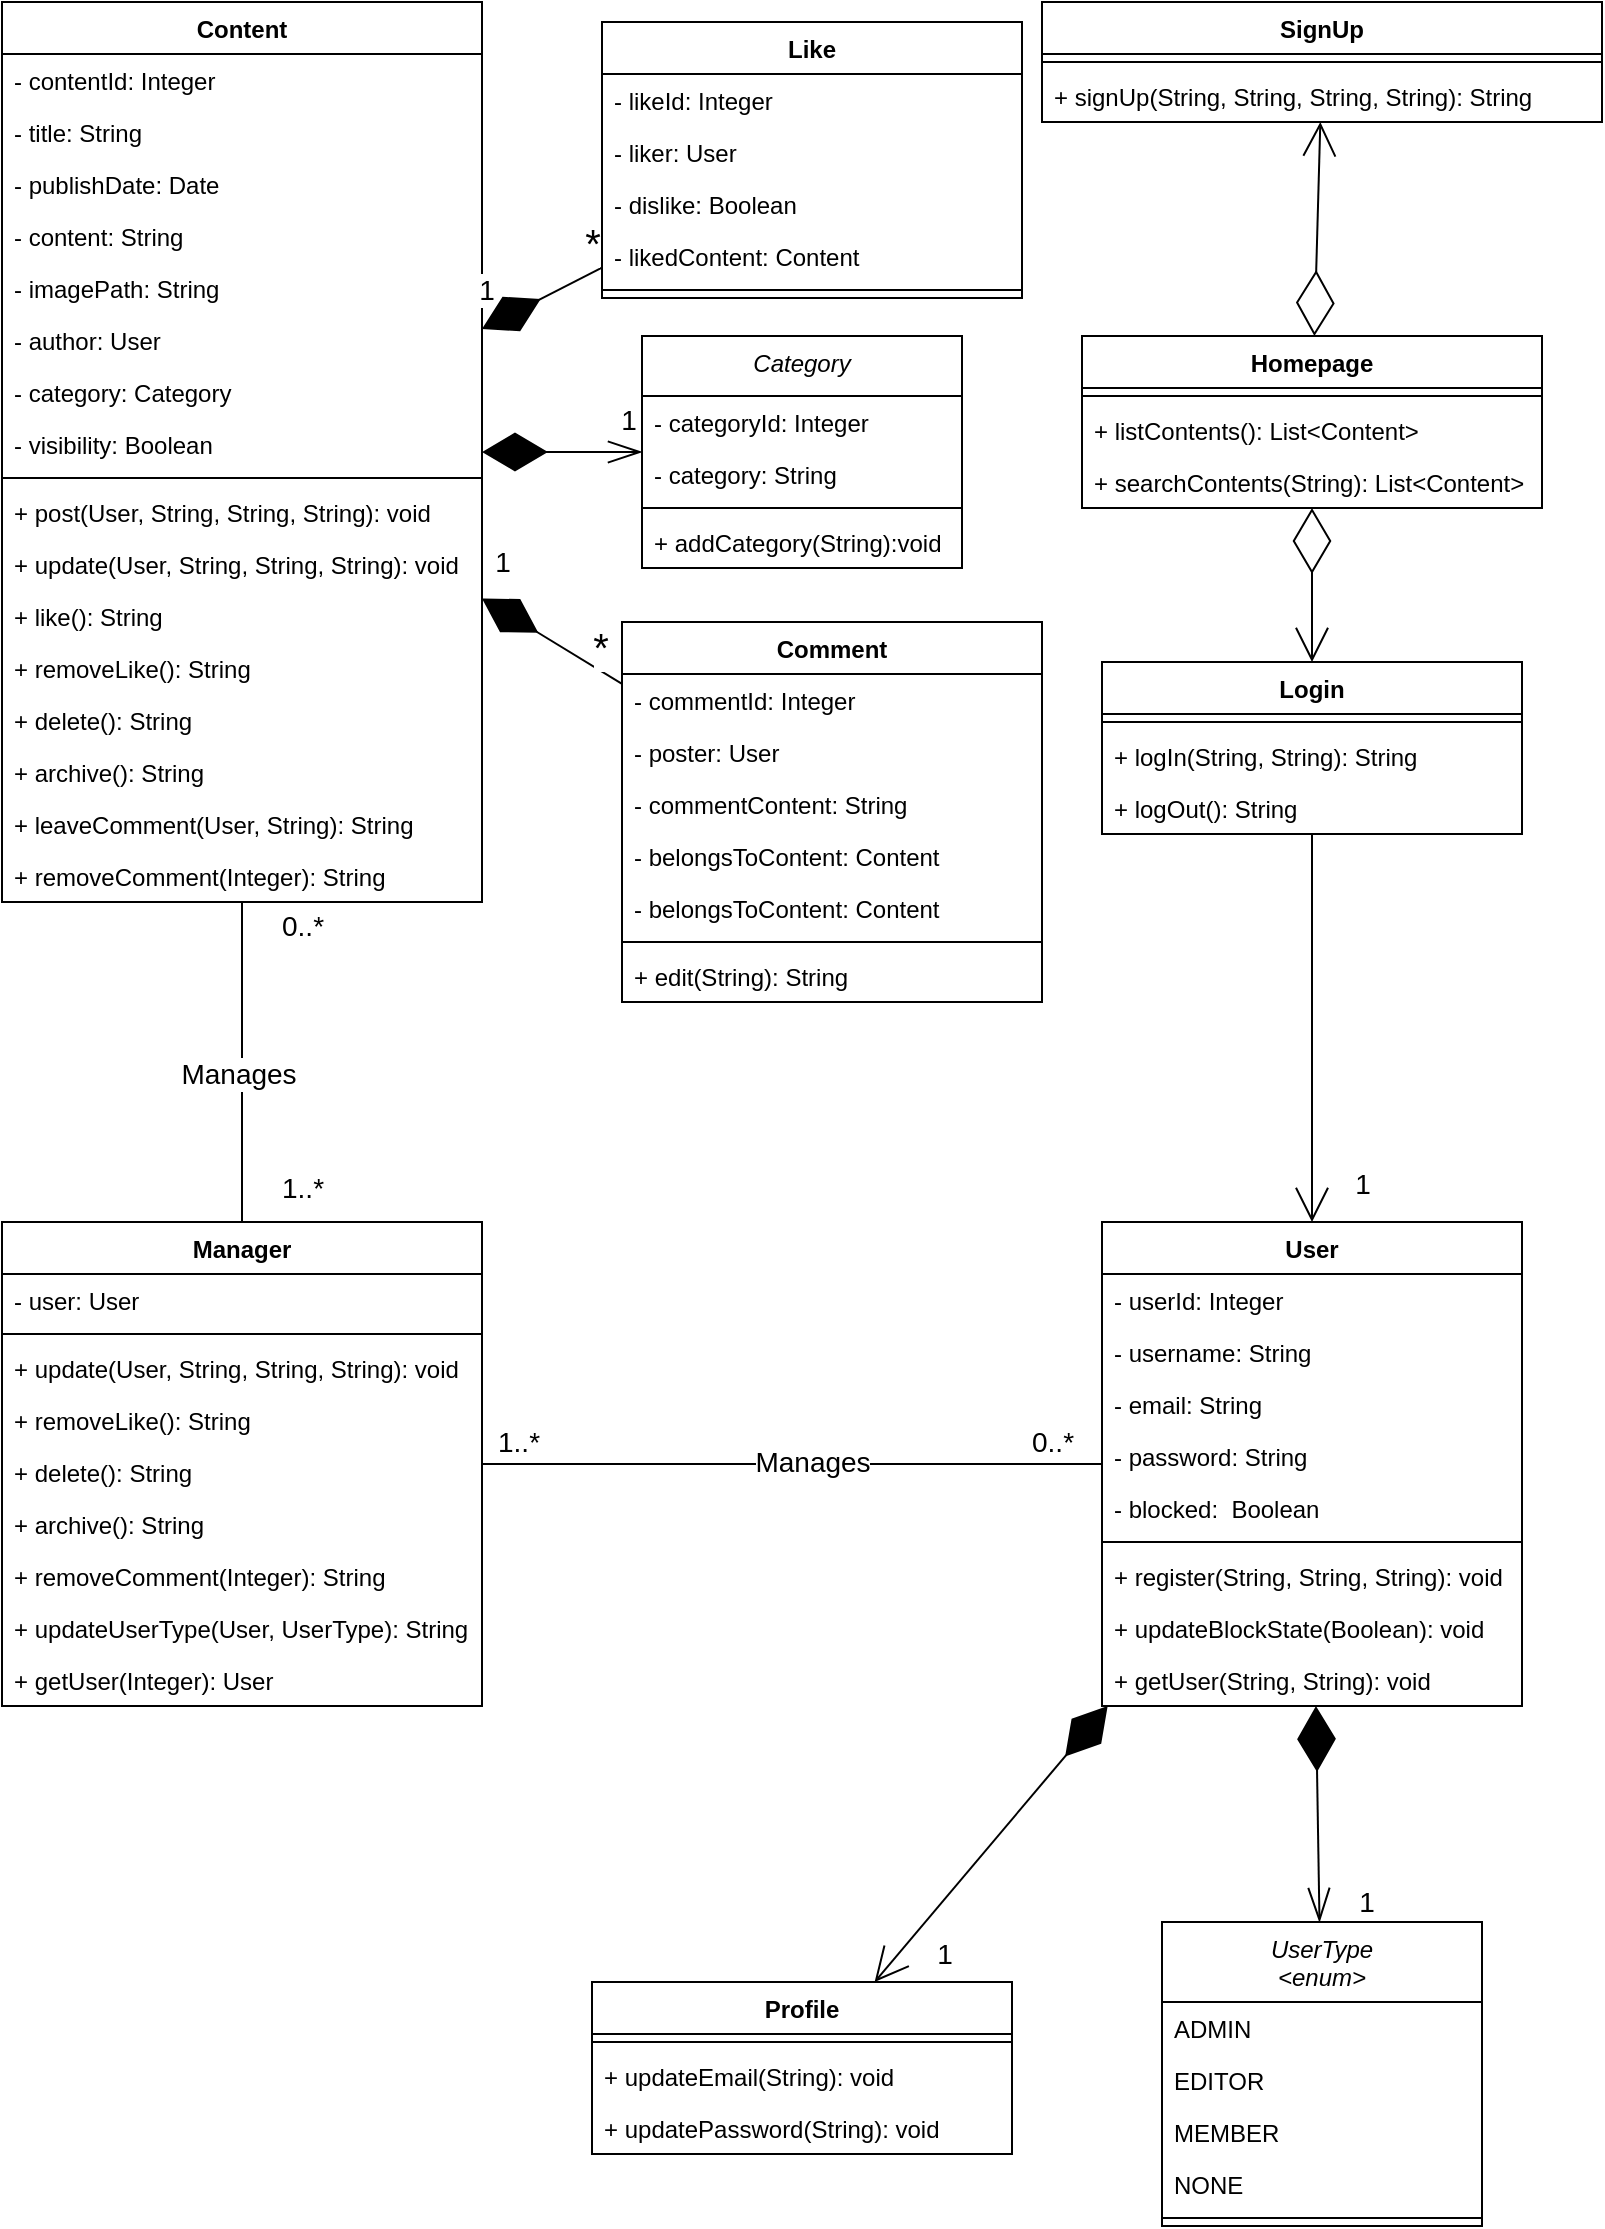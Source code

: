 <mxfile version="21.1.5" type="device">
  <diagram id="7ZBp45SQWQXYcNvdo0MB" name="Page-1">
    <mxGraphModel dx="3088" dy="1965" grid="1" gridSize="10" guides="1" tooltips="1" connect="1" arrows="1" fold="1" page="1" pageScale="1" pageWidth="827" pageHeight="1169" math="0" shadow="0">
      <root>
        <mxCell id="0" />
        <mxCell id="1" parent="0" />
        <mxCell id="6" value="User" style="swimlane;fontStyle=1;align=center;verticalAlign=top;childLayout=stackLayout;horizontal=1;startSize=26;horizontalStack=0;resizeParent=1;resizeParentMax=0;resizeLast=0;collapsible=1;marginBottom=0;" parent="1" vertex="1">
          <mxGeometry x="-1090" y="-540" width="210" height="242" as="geometry" />
        </mxCell>
        <mxCell id="127" value="- userId: Integer" style="text;strokeColor=none;fillColor=none;align=left;verticalAlign=top;spacingLeft=4;spacingRight=4;overflow=hidden;rotatable=0;points=[[0,0.5],[1,0.5]];portConstraint=eastwest;" parent="6" vertex="1">
          <mxGeometry y="26" width="210" height="26" as="geometry" />
        </mxCell>
        <mxCell id="7" value="- username: String" style="text;strokeColor=none;fillColor=none;align=left;verticalAlign=top;spacingLeft=4;spacingRight=4;overflow=hidden;rotatable=0;points=[[0,0.5],[1,0.5]];portConstraint=eastwest;" parent="6" vertex="1">
          <mxGeometry y="52" width="210" height="26" as="geometry" />
        </mxCell>
        <mxCell id="10" value="- email: String" style="text;strokeColor=none;fillColor=none;align=left;verticalAlign=top;spacingLeft=4;spacingRight=4;overflow=hidden;rotatable=0;points=[[0,0.5],[1,0.5]];portConstraint=eastwest;" parent="6" vertex="1">
          <mxGeometry y="78" width="210" height="26" as="geometry" />
        </mxCell>
        <mxCell id="11" value="- password: String" style="text;strokeColor=none;fillColor=none;align=left;verticalAlign=top;spacingLeft=4;spacingRight=4;overflow=hidden;rotatable=0;points=[[0,0.5],[1,0.5]];portConstraint=eastwest;" parent="6" vertex="1">
          <mxGeometry y="104" width="210" height="26" as="geometry" />
        </mxCell>
        <mxCell id="26" value="- blocked:  Boolean" style="text;strokeColor=none;fillColor=none;align=left;verticalAlign=top;spacingLeft=4;spacingRight=4;overflow=hidden;rotatable=0;points=[[0,0.5],[1,0.5]];portConstraint=eastwest;" parent="6" vertex="1">
          <mxGeometry y="130" width="210" height="26" as="geometry" />
        </mxCell>
        <mxCell id="8" value="" style="line;strokeWidth=1;fillColor=none;align=left;verticalAlign=middle;spacingTop=-1;spacingLeft=3;spacingRight=3;rotatable=0;labelPosition=right;points=[];portConstraint=eastwest;strokeColor=inherit;" parent="6" vertex="1">
          <mxGeometry y="156" width="210" height="8" as="geometry" />
        </mxCell>
        <mxCell id="108" value="+ register(String, String, String): void" style="text;strokeColor=none;fillColor=none;align=left;verticalAlign=top;spacingLeft=4;spacingRight=4;overflow=hidden;rotatable=0;points=[[0,0.5],[1,0.5]];portConstraint=eastwest;" parent="6" vertex="1">
          <mxGeometry y="164" width="210" height="26" as="geometry" />
        </mxCell>
        <mxCell id="112" value="+ updateBlockState(Boolean): void" style="text;strokeColor=none;fillColor=none;align=left;verticalAlign=top;spacingLeft=4;spacingRight=4;overflow=hidden;rotatable=0;points=[[0,0.5],[1,0.5]];portConstraint=eastwest;" parent="6" vertex="1">
          <mxGeometry y="190" width="210" height="26" as="geometry" />
        </mxCell>
        <mxCell id="113" value="+ getUser(String, String): void" style="text;strokeColor=none;fillColor=none;align=left;verticalAlign=top;spacingLeft=4;spacingRight=4;overflow=hidden;rotatable=0;points=[[0,0.5],[1,0.5]];portConstraint=eastwest;" parent="6" vertex="1">
          <mxGeometry y="216" width="210" height="26" as="geometry" />
        </mxCell>
        <mxCell id="13" value="UserType&#xa;&lt;enum&gt;" style="swimlane;fontStyle=2;align=center;verticalAlign=top;childLayout=stackLayout;horizontal=1;startSize=40;horizontalStack=0;resizeParent=1;resizeParentMax=0;resizeLast=0;collapsible=1;marginBottom=0;" parent="1" vertex="1">
          <mxGeometry x="-1060" y="-190" width="160" height="152" as="geometry" />
        </mxCell>
        <mxCell id="14" value="ADMIN" style="text;strokeColor=none;fillColor=none;align=left;verticalAlign=top;spacingLeft=4;spacingRight=4;overflow=hidden;rotatable=0;points=[[0,0.5],[1,0.5]];portConstraint=eastwest;" parent="13" vertex="1">
          <mxGeometry y="40" width="160" height="26" as="geometry" />
        </mxCell>
        <mxCell id="20" value="EDITOR" style="text;strokeColor=none;fillColor=none;align=left;verticalAlign=top;spacingLeft=4;spacingRight=4;overflow=hidden;rotatable=0;points=[[0,0.5],[1,0.5]];portConstraint=eastwest;" parent="13" vertex="1">
          <mxGeometry y="66" width="160" height="26" as="geometry" />
        </mxCell>
        <mxCell id="21" value="MEMBER" style="text;strokeColor=none;fillColor=none;align=left;verticalAlign=top;spacingLeft=4;spacingRight=4;overflow=hidden;rotatable=0;points=[[0,0.5],[1,0.5]];portConstraint=eastwest;" parent="13" vertex="1">
          <mxGeometry y="92" width="160" height="26" as="geometry" />
        </mxCell>
        <mxCell id="22" value="NONE" style="text;strokeColor=none;fillColor=none;align=left;verticalAlign=top;spacingLeft=4;spacingRight=4;overflow=hidden;rotatable=0;points=[[0,0.5],[1,0.5]];portConstraint=eastwest;" parent="13" vertex="1">
          <mxGeometry y="118" width="160" height="26" as="geometry" />
        </mxCell>
        <mxCell id="18" value="" style="line;strokeWidth=1;fillColor=none;align=left;verticalAlign=middle;spacingTop=-1;spacingLeft=3;spacingRight=3;rotatable=0;labelPosition=right;points=[];portConstraint=eastwest;strokeColor=inherit;" parent="13" vertex="1">
          <mxGeometry y="144" width="160" height="8" as="geometry" />
        </mxCell>
        <mxCell id="29" value="Homepage" style="swimlane;fontStyle=1;align=center;verticalAlign=top;childLayout=stackLayout;horizontal=1;startSize=26;horizontalStack=0;resizeParent=1;resizeParentMax=0;resizeLast=0;collapsible=1;marginBottom=0;" parent="1" vertex="1">
          <mxGeometry x="-1100" y="-983" width="230" height="86" as="geometry" />
        </mxCell>
        <mxCell id="35" value="" style="line;strokeWidth=1;fillColor=none;align=left;verticalAlign=middle;spacingTop=-1;spacingLeft=3;spacingRight=3;rotatable=0;labelPosition=right;points=[];portConstraint=eastwest;strokeColor=inherit;" parent="29" vertex="1">
          <mxGeometry y="26" width="230" height="8" as="geometry" />
        </mxCell>
        <mxCell id="36" value="+ listContents(): List&lt;Content&gt;" style="text;strokeColor=none;fillColor=none;align=left;verticalAlign=top;spacingLeft=4;spacingRight=4;overflow=hidden;rotatable=0;points=[[0,0.5],[1,0.5]];portConstraint=eastwest;" parent="29" vertex="1">
          <mxGeometry y="34" width="230" height="26" as="geometry" />
        </mxCell>
        <mxCell id="37" value="+ searchContents(String): List&lt;Content&gt;" style="text;strokeColor=none;fillColor=none;align=left;verticalAlign=top;spacingLeft=4;spacingRight=4;overflow=hidden;rotatable=0;points=[[0,0.5],[1,0.5]];portConstraint=eastwest;" parent="29" vertex="1">
          <mxGeometry y="60" width="230" height="26" as="geometry" />
        </mxCell>
        <mxCell id="42" value="Login" style="swimlane;fontStyle=1;align=center;verticalAlign=top;childLayout=stackLayout;horizontal=1;startSize=26;horizontalStack=0;resizeParent=1;resizeParentMax=0;resizeLast=0;collapsible=1;marginBottom=0;" parent="1" vertex="1">
          <mxGeometry x="-1090" y="-820" width="210" height="86" as="geometry" />
        </mxCell>
        <mxCell id="48" value="" style="line;strokeWidth=1;fillColor=none;align=left;verticalAlign=middle;spacingTop=-1;spacingLeft=3;spacingRight=3;rotatable=0;labelPosition=right;points=[];portConstraint=eastwest;strokeColor=inherit;" parent="42" vertex="1">
          <mxGeometry y="26" width="210" height="8" as="geometry" />
        </mxCell>
        <mxCell id="49" value="+ logIn(String, String): String" style="text;strokeColor=none;fillColor=none;align=left;verticalAlign=top;spacingLeft=4;spacingRight=4;overflow=hidden;rotatable=0;points=[[0,0.5],[1,0.5]];portConstraint=eastwest;" parent="42" vertex="1">
          <mxGeometry y="34" width="210" height="26" as="geometry" />
        </mxCell>
        <mxCell id="115" value="+ logOut(): String" style="text;strokeColor=none;fillColor=none;align=left;verticalAlign=top;spacingLeft=4;spacingRight=4;overflow=hidden;rotatable=0;points=[[0,0.5],[1,0.5]];portConstraint=eastwest;" parent="42" vertex="1">
          <mxGeometry y="60" width="210" height="26" as="geometry" />
        </mxCell>
        <mxCell id="55" value="SignUp" style="swimlane;fontStyle=1;align=center;verticalAlign=top;childLayout=stackLayout;horizontal=1;startSize=26;horizontalStack=0;resizeParent=1;resizeParentMax=0;resizeLast=0;collapsible=1;marginBottom=0;" parent="1" vertex="1">
          <mxGeometry x="-1120" y="-1150" width="280" height="60" as="geometry" />
        </mxCell>
        <mxCell id="61" value="" style="line;strokeWidth=1;fillColor=none;align=left;verticalAlign=middle;spacingTop=-1;spacingLeft=3;spacingRight=3;rotatable=0;labelPosition=right;points=[];portConstraint=eastwest;strokeColor=inherit;" parent="55" vertex="1">
          <mxGeometry y="26" width="280" height="8" as="geometry" />
        </mxCell>
        <mxCell id="62" value="+ signUp(String, String, String, String): String" style="text;strokeColor=none;fillColor=none;align=left;verticalAlign=top;spacingLeft=4;spacingRight=4;overflow=hidden;rotatable=0;points=[[0,0.5],[1,0.5]];portConstraint=eastwest;" parent="55" vertex="1">
          <mxGeometry y="34" width="280" height="26" as="geometry" />
        </mxCell>
        <mxCell id="68" value="Content" style="swimlane;fontStyle=1;align=center;verticalAlign=top;childLayout=stackLayout;horizontal=1;startSize=26;horizontalStack=0;resizeParent=1;resizeParentMax=0;resizeLast=0;collapsible=1;marginBottom=0;" parent="1" vertex="1">
          <mxGeometry x="-1640" y="-1150" width="240" height="450" as="geometry" />
        </mxCell>
        <mxCell id="69" value="- contentId: Integer" style="text;strokeColor=none;fillColor=none;align=left;verticalAlign=top;spacingLeft=4;spacingRight=4;overflow=hidden;rotatable=0;points=[[0,0.5],[1,0.5]];portConstraint=eastwest;" parent="68" vertex="1">
          <mxGeometry y="26" width="240" height="26" as="geometry" />
        </mxCell>
        <mxCell id="116" value="- title: String" style="text;strokeColor=none;fillColor=none;align=left;verticalAlign=top;spacingLeft=4;spacingRight=4;overflow=hidden;rotatable=0;points=[[0,0.5],[1,0.5]];portConstraint=eastwest;" parent="68" vertex="1">
          <mxGeometry y="52" width="240" height="26" as="geometry" />
        </mxCell>
        <mxCell id="120" value="- publishDate: Date" style="text;strokeColor=none;fillColor=none;align=left;verticalAlign=top;spacingLeft=4;spacingRight=4;overflow=hidden;rotatable=0;points=[[0,0.5],[1,0.5]];portConstraint=eastwest;" parent="68" vertex="1">
          <mxGeometry y="78" width="240" height="26" as="geometry" />
        </mxCell>
        <mxCell id="119" value="- content: String" style="text;strokeColor=none;fillColor=none;align=left;verticalAlign=top;spacingLeft=4;spacingRight=4;overflow=hidden;rotatable=0;points=[[0,0.5],[1,0.5]];portConstraint=eastwest;" parent="68" vertex="1">
          <mxGeometry y="104" width="240" height="26" as="geometry" />
        </mxCell>
        <mxCell id="117" value="- imagePath: String" style="text;strokeColor=none;fillColor=none;align=left;verticalAlign=top;spacingLeft=4;spacingRight=4;overflow=hidden;rotatable=0;points=[[0,0.5],[1,0.5]];portConstraint=eastwest;" parent="68" vertex="1">
          <mxGeometry y="130" width="240" height="26" as="geometry" />
        </mxCell>
        <mxCell id="118" value="- author: User" style="text;strokeColor=none;fillColor=none;align=left;verticalAlign=top;spacingLeft=4;spacingRight=4;overflow=hidden;rotatable=0;points=[[0,0.5],[1,0.5]];portConstraint=eastwest;" parent="68" vertex="1">
          <mxGeometry y="156" width="240" height="26" as="geometry" />
        </mxCell>
        <mxCell id="bBC4rJQrP8M2TiAQEqa5-183" value="- category: Category" style="text;strokeColor=none;fillColor=none;align=left;verticalAlign=top;spacingLeft=4;spacingRight=4;overflow=hidden;rotatable=0;points=[[0,0.5],[1,0.5]];portConstraint=eastwest;" parent="68" vertex="1">
          <mxGeometry y="182" width="240" height="26" as="geometry" />
        </mxCell>
        <mxCell id="bBC4rJQrP8M2TiAQEqa5-193" value="- visibility: Boolean" style="text;strokeColor=none;fillColor=none;align=left;verticalAlign=top;spacingLeft=4;spacingRight=4;overflow=hidden;rotatable=0;points=[[0,0.5],[1,0.5]];portConstraint=eastwest;" parent="68" vertex="1">
          <mxGeometry y="208" width="240" height="26" as="geometry" />
        </mxCell>
        <mxCell id="74" value="" style="line;strokeWidth=1;fillColor=none;align=left;verticalAlign=middle;spacingTop=-1;spacingLeft=3;spacingRight=3;rotatable=0;labelPosition=right;points=[];portConstraint=eastwest;strokeColor=inherit;" parent="68" vertex="1">
          <mxGeometry y="234" width="240" height="8" as="geometry" />
        </mxCell>
        <mxCell id="75" value="+ post(User, String, String, String): void" style="text;strokeColor=none;fillColor=none;align=left;verticalAlign=top;spacingLeft=4;spacingRight=4;overflow=hidden;rotatable=0;points=[[0,0.5],[1,0.5]];portConstraint=eastwest;" parent="68" vertex="1">
          <mxGeometry y="242" width="240" height="26" as="geometry" />
        </mxCell>
        <mxCell id="131" value="+ update(User, String, String, String): void" style="text;strokeColor=none;fillColor=none;align=left;verticalAlign=top;spacingLeft=4;spacingRight=4;overflow=hidden;rotatable=0;points=[[0,0.5],[1,0.5]];portConstraint=eastwest;" parent="68" vertex="1">
          <mxGeometry y="268" width="240" height="26" as="geometry" />
        </mxCell>
        <mxCell id="121" value="+ like(): String" style="text;strokeColor=none;fillColor=none;align=left;verticalAlign=top;spacingLeft=4;spacingRight=4;overflow=hidden;rotatable=0;points=[[0,0.5],[1,0.5]];portConstraint=eastwest;" parent="68" vertex="1">
          <mxGeometry y="294" width="240" height="26" as="geometry" />
        </mxCell>
        <mxCell id="134" value="+ removeLike(): String" style="text;strokeColor=none;fillColor=none;align=left;verticalAlign=top;spacingLeft=4;spacingRight=4;overflow=hidden;rotatable=0;points=[[0,0.5],[1,0.5]];portConstraint=eastwest;" parent="68" vertex="1">
          <mxGeometry y="320" width="240" height="26" as="geometry" />
        </mxCell>
        <mxCell id="132" value="+ delete(): String" style="text;strokeColor=none;fillColor=none;align=left;verticalAlign=top;spacingLeft=4;spacingRight=4;overflow=hidden;rotatable=0;points=[[0,0.5],[1,0.5]];portConstraint=eastwest;" parent="68" vertex="1">
          <mxGeometry y="346" width="240" height="26" as="geometry" />
        </mxCell>
        <mxCell id="133" value="+ archive(): String" style="text;strokeColor=none;fillColor=none;align=left;verticalAlign=top;spacingLeft=4;spacingRight=4;overflow=hidden;rotatable=0;points=[[0,0.5],[1,0.5]];portConstraint=eastwest;" parent="68" vertex="1">
          <mxGeometry y="372" width="240" height="26" as="geometry" />
        </mxCell>
        <mxCell id="122" value="+ leaveComment(User, String): String" style="text;strokeColor=none;fillColor=none;align=left;verticalAlign=top;spacingLeft=4;spacingRight=4;overflow=hidden;rotatable=0;points=[[0,0.5],[1,0.5]];portConstraint=eastwest;" parent="68" vertex="1">
          <mxGeometry y="398" width="240" height="26" as="geometry" />
        </mxCell>
        <mxCell id="135" value="+ removeComment(Integer): String" style="text;strokeColor=none;fillColor=none;align=left;verticalAlign=top;spacingLeft=4;spacingRight=4;overflow=hidden;rotatable=0;points=[[0,0.5],[1,0.5]];portConstraint=eastwest;" parent="68" vertex="1">
          <mxGeometry y="424" width="240" height="26" as="geometry" />
        </mxCell>
        <mxCell id="81" value="Like" style="swimlane;fontStyle=1;align=center;verticalAlign=top;childLayout=stackLayout;horizontal=1;startSize=26;horizontalStack=0;resizeParent=1;resizeParentMax=0;resizeLast=0;collapsible=1;marginBottom=0;" parent="1" vertex="1">
          <mxGeometry x="-1340" y="-1140" width="210" height="138" as="geometry" />
        </mxCell>
        <mxCell id="128" value="- likeId: Integer" style="text;strokeColor=none;fillColor=none;align=left;verticalAlign=top;spacingLeft=4;spacingRight=4;overflow=hidden;rotatable=0;points=[[0,0.5],[1,0.5]];portConstraint=eastwest;" parent="81" vertex="1">
          <mxGeometry y="26" width="210" height="26" as="geometry" />
        </mxCell>
        <mxCell id="82" value="- liker: User" style="text;strokeColor=none;fillColor=none;align=left;verticalAlign=top;spacingLeft=4;spacingRight=4;overflow=hidden;rotatable=0;points=[[0,0.5],[1,0.5]];portConstraint=eastwest;" parent="81" vertex="1">
          <mxGeometry y="52" width="210" height="26" as="geometry" />
        </mxCell>
        <mxCell id="129" value="- dislike: Boolean" style="text;strokeColor=none;fillColor=none;align=left;verticalAlign=top;spacingLeft=4;spacingRight=4;overflow=hidden;rotatable=0;points=[[0,0.5],[1,0.5]];portConstraint=eastwest;" parent="81" vertex="1">
          <mxGeometry y="78" width="210" height="26" as="geometry" />
        </mxCell>
        <mxCell id="123" value="- likedContent: Content" style="text;strokeColor=none;fillColor=none;align=left;verticalAlign=top;spacingLeft=4;spacingRight=4;overflow=hidden;rotatable=0;points=[[0,0.5],[1,0.5]];portConstraint=eastwest;" parent="81" vertex="1">
          <mxGeometry y="104" width="210" height="26" as="geometry" />
        </mxCell>
        <mxCell id="83" value="" style="line;strokeWidth=1;fillColor=none;align=left;verticalAlign=middle;spacingTop=-1;spacingLeft=3;spacingRight=3;rotatable=0;labelPosition=right;points=[];portConstraint=eastwest;strokeColor=inherit;" parent="81" vertex="1">
          <mxGeometry y="130" width="210" height="8" as="geometry" />
        </mxCell>
        <mxCell id="90" value="Comment" style="swimlane;fontStyle=1;align=center;verticalAlign=top;childLayout=stackLayout;horizontal=1;startSize=26;horizontalStack=0;resizeParent=1;resizeParentMax=0;resizeLast=0;collapsible=1;marginBottom=0;" parent="1" vertex="1">
          <mxGeometry x="-1330" y="-840" width="210" height="190" as="geometry" />
        </mxCell>
        <mxCell id="130" value="- commentId: Integer" style="text;strokeColor=none;fillColor=none;align=left;verticalAlign=top;spacingLeft=4;spacingRight=4;overflow=hidden;rotatable=0;points=[[0,0.5],[1,0.5]];portConstraint=eastwest;" parent="90" vertex="1">
          <mxGeometry y="26" width="210" height="26" as="geometry" />
        </mxCell>
        <mxCell id="91" value="- poster: User" style="text;strokeColor=none;fillColor=none;align=left;verticalAlign=top;spacingLeft=4;spacingRight=4;overflow=hidden;rotatable=0;points=[[0,0.5],[1,0.5]];portConstraint=eastwest;" parent="90" vertex="1">
          <mxGeometry y="52" width="210" height="26" as="geometry" />
        </mxCell>
        <mxCell id="124" value="- commentContent: String" style="text;strokeColor=none;fillColor=none;align=left;verticalAlign=top;spacingLeft=4;spacingRight=4;overflow=hidden;rotatable=0;points=[[0,0.5],[1,0.5]];portConstraint=eastwest;" parent="90" vertex="1">
          <mxGeometry y="78" width="210" height="26" as="geometry" />
        </mxCell>
        <mxCell id="167" value="- belongsToContent: Content" style="text;strokeColor=none;fillColor=none;align=left;verticalAlign=top;spacingLeft=4;spacingRight=4;overflow=hidden;rotatable=0;points=[[0,0.5],[1,0.5]];portConstraint=eastwest;" parent="90" vertex="1">
          <mxGeometry y="104" width="210" height="26" as="geometry" />
        </mxCell>
        <mxCell id="125" value="- belongsToContent: Content" style="text;strokeColor=none;fillColor=none;align=left;verticalAlign=top;spacingLeft=4;spacingRight=4;overflow=hidden;rotatable=0;points=[[0,0.5],[1,0.5]];portConstraint=eastwest;" parent="90" vertex="1">
          <mxGeometry y="130" width="210" height="26" as="geometry" />
        </mxCell>
        <mxCell id="92" value="" style="line;strokeWidth=1;fillColor=none;align=left;verticalAlign=middle;spacingTop=-1;spacingLeft=3;spacingRight=3;rotatable=0;labelPosition=right;points=[];portConstraint=eastwest;strokeColor=inherit;" parent="90" vertex="1">
          <mxGeometry y="156" width="210" height="8" as="geometry" />
        </mxCell>
        <mxCell id="136" value="+ edit(String): String" style="text;strokeColor=none;fillColor=none;align=left;verticalAlign=top;spacingLeft=4;spacingRight=4;overflow=hidden;rotatable=0;points=[[0,0.5],[1,0.5]];portConstraint=eastwest;" parent="90" vertex="1">
          <mxGeometry y="164" width="210" height="26" as="geometry" />
        </mxCell>
        <mxCell id="99" value="Profile" style="swimlane;fontStyle=1;align=center;verticalAlign=top;childLayout=stackLayout;horizontal=1;startSize=26;horizontalStack=0;resizeParent=1;resizeParentMax=0;resizeLast=0;collapsible=1;marginBottom=0;" parent="1" vertex="1">
          <mxGeometry x="-1345" y="-160" width="210" height="86" as="geometry" />
        </mxCell>
        <mxCell id="101" value="" style="line;strokeWidth=1;fillColor=none;align=left;verticalAlign=middle;spacingTop=-1;spacingLeft=3;spacingRight=3;rotatable=0;labelPosition=right;points=[];portConstraint=eastwest;strokeColor=inherit;" parent="99" vertex="1">
          <mxGeometry y="26" width="210" height="8" as="geometry" />
        </mxCell>
        <mxCell id="103" value="+ updateEmail(String): void" style="text;strokeColor=none;fillColor=none;align=left;verticalAlign=top;spacingLeft=4;spacingRight=4;overflow=hidden;rotatable=0;points=[[0,0.5],[1,0.5]];portConstraint=eastwest;" parent="99" vertex="1">
          <mxGeometry y="34" width="210" height="26" as="geometry" />
        </mxCell>
        <mxCell id="104" value="+ updatePassword(String): void" style="text;strokeColor=none;fillColor=none;align=left;verticalAlign=top;spacingLeft=4;spacingRight=4;overflow=hidden;rotatable=0;points=[[0,0.5],[1,0.5]];portConstraint=eastwest;" parent="99" vertex="1">
          <mxGeometry y="60" width="210" height="26" as="geometry" />
        </mxCell>
        <mxCell id="137" value="Manager" style="swimlane;fontStyle=1;align=center;verticalAlign=top;childLayout=stackLayout;horizontal=1;startSize=26;horizontalStack=0;resizeParent=1;resizeParentMax=0;resizeLast=0;collapsible=1;marginBottom=0;" parent="1" vertex="1">
          <mxGeometry x="-1640" y="-540" width="240" height="242" as="geometry" />
        </mxCell>
        <mxCell id="138" value="- user: User" style="text;strokeColor=none;fillColor=none;align=left;verticalAlign=top;spacingLeft=4;spacingRight=4;overflow=hidden;rotatable=0;points=[[0,0.5],[1,0.5]];portConstraint=eastwest;" parent="137" vertex="1">
          <mxGeometry y="26" width="240" height="26" as="geometry" />
        </mxCell>
        <mxCell id="144" value="" style="line;strokeWidth=1;fillColor=none;align=left;verticalAlign=middle;spacingTop=-1;spacingLeft=3;spacingRight=3;rotatable=0;labelPosition=right;points=[];portConstraint=eastwest;strokeColor=inherit;" parent="137" vertex="1">
          <mxGeometry y="52" width="240" height="8" as="geometry" />
        </mxCell>
        <mxCell id="146" value="+ update(User, String, String, String): void" style="text;strokeColor=none;fillColor=none;align=left;verticalAlign=top;spacingLeft=4;spacingRight=4;overflow=hidden;rotatable=0;points=[[0,0.5],[1,0.5]];portConstraint=eastwest;" parent="137" vertex="1">
          <mxGeometry y="60" width="240" height="26" as="geometry" />
        </mxCell>
        <mxCell id="148" value="+ removeLike(): String" style="text;strokeColor=none;fillColor=none;align=left;verticalAlign=top;spacingLeft=4;spacingRight=4;overflow=hidden;rotatable=0;points=[[0,0.5],[1,0.5]];portConstraint=eastwest;" parent="137" vertex="1">
          <mxGeometry y="86" width="240" height="26" as="geometry" />
        </mxCell>
        <mxCell id="149" value="+ delete(): String" style="text;strokeColor=none;fillColor=none;align=left;verticalAlign=top;spacingLeft=4;spacingRight=4;overflow=hidden;rotatable=0;points=[[0,0.5],[1,0.5]];portConstraint=eastwest;" parent="137" vertex="1">
          <mxGeometry y="112" width="240" height="26" as="geometry" />
        </mxCell>
        <mxCell id="150" value="+ archive(): String" style="text;strokeColor=none;fillColor=none;align=left;verticalAlign=top;spacingLeft=4;spacingRight=4;overflow=hidden;rotatable=0;points=[[0,0.5],[1,0.5]];portConstraint=eastwest;" parent="137" vertex="1">
          <mxGeometry y="138" width="240" height="26" as="geometry" />
        </mxCell>
        <mxCell id="152" value="+ removeComment(Integer): String" style="text;strokeColor=none;fillColor=none;align=left;verticalAlign=top;spacingLeft=4;spacingRight=4;overflow=hidden;rotatable=0;points=[[0,0.5],[1,0.5]];portConstraint=eastwest;" parent="137" vertex="1">
          <mxGeometry y="164" width="240" height="26" as="geometry" />
        </mxCell>
        <mxCell id="153" value="+ updateUserType(User, UserType): String" style="text;strokeColor=none;fillColor=none;align=left;verticalAlign=top;spacingLeft=4;spacingRight=4;overflow=hidden;rotatable=0;points=[[0,0.5],[1,0.5]];portConstraint=eastwest;" parent="137" vertex="1">
          <mxGeometry y="190" width="240" height="26" as="geometry" />
        </mxCell>
        <mxCell id="155" value="+ getUser(Integer): User" style="text;strokeColor=none;fillColor=none;align=left;verticalAlign=top;spacingLeft=4;spacingRight=4;overflow=hidden;rotatable=0;points=[[0,0.5],[1,0.5]];portConstraint=eastwest;" parent="137" vertex="1">
          <mxGeometry y="216" width="240" height="26" as="geometry" />
        </mxCell>
        <mxCell id="158" value="" style="endArrow=openThin;startArrow=diamondThin;endFill=0;startFill=1;html=1;verticalAlign=bottom;labelBackgroundColor=none;strokeWidth=1;startSize=30;endSize=15;targetPerimeterSpacing=0;sourcePerimeterSpacing=0;" parent="1" source="6" target="13" edge="1">
          <mxGeometry width="160" relative="1" as="geometry">
            <mxPoint x="-616" y="-330" as="sourcePoint" />
            <mxPoint x="-456" y="-330" as="targetPoint" />
          </mxGeometry>
        </mxCell>
        <mxCell id="160" value="&lt;font style=&quot;font-size: 14px;&quot;&gt;1&lt;/font&gt;" style="edgeLabel;html=1;align=center;verticalAlign=middle;resizable=0;points=[];" parent="158" vertex="1" connectable="0">
          <mxGeometry x="-0.856" y="9" relative="1" as="geometry">
            <mxPoint x="16" y="90" as="offset" />
          </mxGeometry>
        </mxCell>
        <mxCell id="161" value="" style="endArrow=open;html=1;strokeWidth=1;startSize=30;endSize=15;sourcePerimeterSpacing=0;targetPerimeterSpacing=0;jumpSize=10;startArrow=diamondThin;startFill=0;endFill=0;" parent="1" source="29" target="42" edge="1">
          <mxGeometry width="50" height="50" relative="1" as="geometry">
            <mxPoint x="-451" y="-1008" as="sourcePoint" />
            <mxPoint x="-401" y="-1058" as="targetPoint" />
          </mxGeometry>
        </mxCell>
        <mxCell id="162" value="" style="endArrow=open;html=1;strokeWidth=1;startSize=30;endSize=15;sourcePerimeterSpacing=0;targetPerimeterSpacing=0;jumpSize=10;startArrow=diamondThin;startFill=0;endFill=0;" parent="1" source="29" target="55" edge="1">
          <mxGeometry width="50" height="50" relative="1" as="geometry">
            <mxPoint x="-671" y="-828" as="sourcePoint" />
            <mxPoint x="-431" y="-828" as="targetPoint" />
          </mxGeometry>
        </mxCell>
        <mxCell id="164" value="" style="endArrow=none;html=1;strokeWidth=1;startSize=30;endSize=15;sourcePerimeterSpacing=0;targetPerimeterSpacing=0;jumpSize=10;startArrow=diamondThin;startFill=1;endFill=0;" parent="1" source="68" target="81" edge="1">
          <mxGeometry width="50" height="50" relative="1" as="geometry">
            <mxPoint x="-1340" y="-990" as="sourcePoint" />
            <mxPoint x="-1290" y="-1040" as="targetPoint" />
          </mxGeometry>
        </mxCell>
        <mxCell id="170" value="&lt;font style=&quot;font-size: 14px;&quot;&gt;1&lt;/font&gt;" style="edgeLabel;html=1;align=center;verticalAlign=middle;resizable=0;points=[];" parent="164" vertex="1" connectable="0">
          <mxGeometry x="-0.853" y="6" relative="1" as="geometry">
            <mxPoint y="-12" as="offset" />
          </mxGeometry>
        </mxCell>
        <mxCell id="171" value="&lt;font style=&quot;font-size: 20px;&quot;&gt;*&lt;/font&gt;" style="edgeLabel;html=1;align=center;verticalAlign=middle;resizable=0;points=[];fontSize=14;" parent="164" vertex="1" connectable="0">
          <mxGeometry x="0.849" y="2" relative="1" as="geometry">
            <mxPoint y="-14" as="offset" />
          </mxGeometry>
        </mxCell>
        <mxCell id="165" value="" style="endArrow=none;html=1;strokeWidth=1;startSize=30;endSize=15;sourcePerimeterSpacing=0;targetPerimeterSpacing=0;jumpSize=10;startArrow=diamondThin;startFill=1;endFill=0;" parent="1" source="68" target="90" edge="1">
          <mxGeometry width="50" height="50" relative="1" as="geometry">
            <mxPoint x="-1395" y="-935.44" as="sourcePoint" />
            <mxPoint x="-1225" y="-999.997" as="targetPoint" />
          </mxGeometry>
        </mxCell>
        <mxCell id="166" value="&lt;font style=&quot;font-size: 20px;&quot;&gt;*&lt;/font&gt;" style="edgeLabel;html=1;align=center;verticalAlign=middle;resizable=0;points=[];" parent="165" vertex="1" connectable="0">
          <mxGeometry x="0.803" y="-2" relative="1" as="geometry">
            <mxPoint x="-3" y="-17" as="offset" />
          </mxGeometry>
        </mxCell>
        <mxCell id="168" value="&lt;font style=&quot;font-size: 14px;&quot;&gt;1&lt;/font&gt;" style="edgeLabel;html=1;align=center;verticalAlign=middle;resizable=0;points=[];fontSize=20;" parent="165" vertex="1" connectable="0">
          <mxGeometry x="-0.849" y="3" relative="1" as="geometry">
            <mxPoint x="3" y="-22" as="offset" />
          </mxGeometry>
        </mxCell>
        <mxCell id="172" value="" style="endArrow=diamondThin;html=1;fontSize=20;endFill=1;startArrow=open;startFill=0;startSize=15;endSize=30;" parent="1" source="99" target="6" edge="1">
          <mxGeometry width="50" height="50" relative="1" as="geometry">
            <mxPoint x="-706" y="-200" as="sourcePoint" />
            <mxPoint x="-656" y="-250" as="targetPoint" />
          </mxGeometry>
        </mxCell>
        <mxCell id="173" value="&lt;font style=&quot;font-size: 14px;&quot;&gt;1&lt;/font&gt;" style="edgeLabel;html=1;align=center;verticalAlign=middle;resizable=0;points=[];fontSize=20;" parent="172" vertex="1" connectable="0">
          <mxGeometry x="-0.755" y="-7" relative="1" as="geometry">
            <mxPoint x="15" y="-5" as="offset" />
          </mxGeometry>
        </mxCell>
        <mxCell id="174" value="" style="endArrow=none;html=1;fontSize=14;startSize=15;endSize=30;" parent="1" source="137" target="6" edge="1">
          <mxGeometry width="50" height="50" relative="1" as="geometry">
            <mxPoint x="-980" y="-500" as="sourcePoint" />
            <mxPoint x="-930" y="-550" as="targetPoint" />
          </mxGeometry>
        </mxCell>
        <mxCell id="175" value="Manages" style="edgeLabel;html=1;align=center;verticalAlign=middle;resizable=0;points=[];fontSize=14;" parent="174" vertex="1" connectable="0">
          <mxGeometry x="0.063" y="1" relative="1" as="geometry">
            <mxPoint as="offset" />
          </mxGeometry>
        </mxCell>
        <mxCell id="176" value="1..*" style="edgeLabel;html=1;align=center;verticalAlign=middle;resizable=0;points=[];fontSize=14;" parent="174" vertex="1" connectable="0">
          <mxGeometry x="-0.887" y="2" relative="1" as="geometry">
            <mxPoint y="-9" as="offset" />
          </mxGeometry>
        </mxCell>
        <mxCell id="177" value="0..*" style="edgeLabel;html=1;align=center;verticalAlign=middle;resizable=0;points=[];fontSize=14;" parent="174" vertex="1" connectable="0">
          <mxGeometry x="0.838" relative="1" as="geometry">
            <mxPoint y="-11" as="offset" />
          </mxGeometry>
        </mxCell>
        <mxCell id="178" value="" style="endArrow=none;html=1;fontSize=14;startSize=15;endSize=30;" parent="1" source="137" target="68" edge="1">
          <mxGeometry width="50" height="50" relative="1" as="geometry">
            <mxPoint x="-1270" y="-590" as="sourcePoint" />
            <mxPoint x="-1300" y="-690" as="targetPoint" />
          </mxGeometry>
        </mxCell>
        <mxCell id="179" value="Manages" style="edgeLabel;html=1;align=center;verticalAlign=middle;resizable=0;points=[];fontSize=14;" parent="178" vertex="1" connectable="0">
          <mxGeometry x="-0.076" y="2" relative="1" as="geometry">
            <mxPoint as="offset" />
          </mxGeometry>
        </mxCell>
        <mxCell id="180" value="0..*" style="edgeLabel;html=1;align=center;verticalAlign=middle;resizable=0;points=[];fontSize=14;" parent="178" vertex="1" connectable="0">
          <mxGeometry x="0.858" y="4" relative="1" as="geometry">
            <mxPoint x="34" as="offset" />
          </mxGeometry>
        </mxCell>
        <mxCell id="181" value="1..*" style="edgeLabel;html=1;align=center;verticalAlign=middle;resizable=0;points=[];fontSize=14;" parent="178" vertex="1" connectable="0">
          <mxGeometry x="-0.781" y="-1" relative="1" as="geometry">
            <mxPoint x="29" as="offset" />
          </mxGeometry>
        </mxCell>
        <mxCell id="182" value="" style="endArrow=open;html=1;fontSize=14;startSize=15;endSize=15;endFill=0;" parent="1" source="42" target="6" edge="1">
          <mxGeometry width="50" height="50" relative="1" as="geometry">
            <mxPoint x="-706" y="-550" as="sourcePoint" />
            <mxPoint x="-656" y="-600" as="targetPoint" />
          </mxGeometry>
        </mxCell>
        <mxCell id="183" value="1" style="edgeLabel;html=1;align=center;verticalAlign=middle;resizable=0;points=[];fontSize=14;" parent="182" vertex="1" connectable="0">
          <mxGeometry x="0.859" relative="1" as="geometry">
            <mxPoint x="25" y="-6" as="offset" />
          </mxGeometry>
        </mxCell>
        <mxCell id="bBC4rJQrP8M2TiAQEqa5-184" value="Category" style="swimlane;fontStyle=2;align=center;verticalAlign=top;childLayout=stackLayout;horizontal=1;startSize=30;horizontalStack=0;resizeParent=1;resizeParentMax=0;resizeLast=0;collapsible=1;marginBottom=0;" parent="1" vertex="1">
          <mxGeometry x="-1320" y="-983" width="160" height="116" as="geometry" />
        </mxCell>
        <mxCell id="bBC4rJQrP8M2TiAQEqa5-186" value="- categoryId: Integer" style="text;strokeColor=none;fillColor=none;align=left;verticalAlign=top;spacingLeft=4;spacingRight=4;overflow=hidden;rotatable=0;points=[[0,0.5],[1,0.5]];portConstraint=eastwest;" parent="bBC4rJQrP8M2TiAQEqa5-184" vertex="1">
          <mxGeometry y="30" width="160" height="26" as="geometry" />
        </mxCell>
        <mxCell id="bBC4rJQrP8M2TiAQEqa5-187" value="- category: String" style="text;strokeColor=none;fillColor=none;align=left;verticalAlign=top;spacingLeft=4;spacingRight=4;overflow=hidden;rotatable=0;points=[[0,0.5],[1,0.5]];portConstraint=eastwest;" parent="bBC4rJQrP8M2TiAQEqa5-184" vertex="1">
          <mxGeometry y="56" width="160" height="26" as="geometry" />
        </mxCell>
        <mxCell id="bBC4rJQrP8M2TiAQEqa5-189" value="" style="line;strokeWidth=1;fillColor=none;align=left;verticalAlign=middle;spacingTop=-1;spacingLeft=3;spacingRight=3;rotatable=0;labelPosition=right;points=[];portConstraint=eastwest;strokeColor=inherit;" parent="bBC4rJQrP8M2TiAQEqa5-184" vertex="1">
          <mxGeometry y="82" width="160" height="8" as="geometry" />
        </mxCell>
        <mxCell id="bBC4rJQrP8M2TiAQEqa5-190" value="+ addCategory(String):void" style="text;strokeColor=none;fillColor=none;align=left;verticalAlign=top;spacingLeft=4;spacingRight=4;overflow=hidden;rotatable=0;points=[[0,0.5],[1,0.5]];portConstraint=eastwest;" parent="bBC4rJQrP8M2TiAQEqa5-184" vertex="1">
          <mxGeometry y="90" width="160" height="26" as="geometry" />
        </mxCell>
        <mxCell id="bBC4rJQrP8M2TiAQEqa5-191" value="" style="endArrow=openThin;startArrow=diamondThin;endFill=0;startFill=1;html=1;verticalAlign=bottom;labelBackgroundColor=none;strokeWidth=1;startSize=30;endSize=15;targetPerimeterSpacing=0;sourcePerimeterSpacing=0;" parent="1" source="68" target="bBC4rJQrP8M2TiAQEqa5-184" edge="1">
          <mxGeometry width="160" relative="1" as="geometry">
            <mxPoint x="-1390" y="-938.59" as="sourcePoint" />
            <mxPoint x="-1180" y="-938.59" as="targetPoint" />
          </mxGeometry>
        </mxCell>
        <mxCell id="bBC4rJQrP8M2TiAQEqa5-192" value="&lt;font style=&quot;font-size: 14px;&quot;&gt;1&lt;/font&gt;" style="edgeLabel;html=1;align=center;verticalAlign=middle;resizable=0;points=[];" parent="bBC4rJQrP8M2TiAQEqa5-191" vertex="1" connectable="0">
          <mxGeometry x="-0.856" y="9" relative="1" as="geometry">
            <mxPoint x="67" y="-7" as="offset" />
          </mxGeometry>
        </mxCell>
      </root>
    </mxGraphModel>
  </diagram>
</mxfile>
